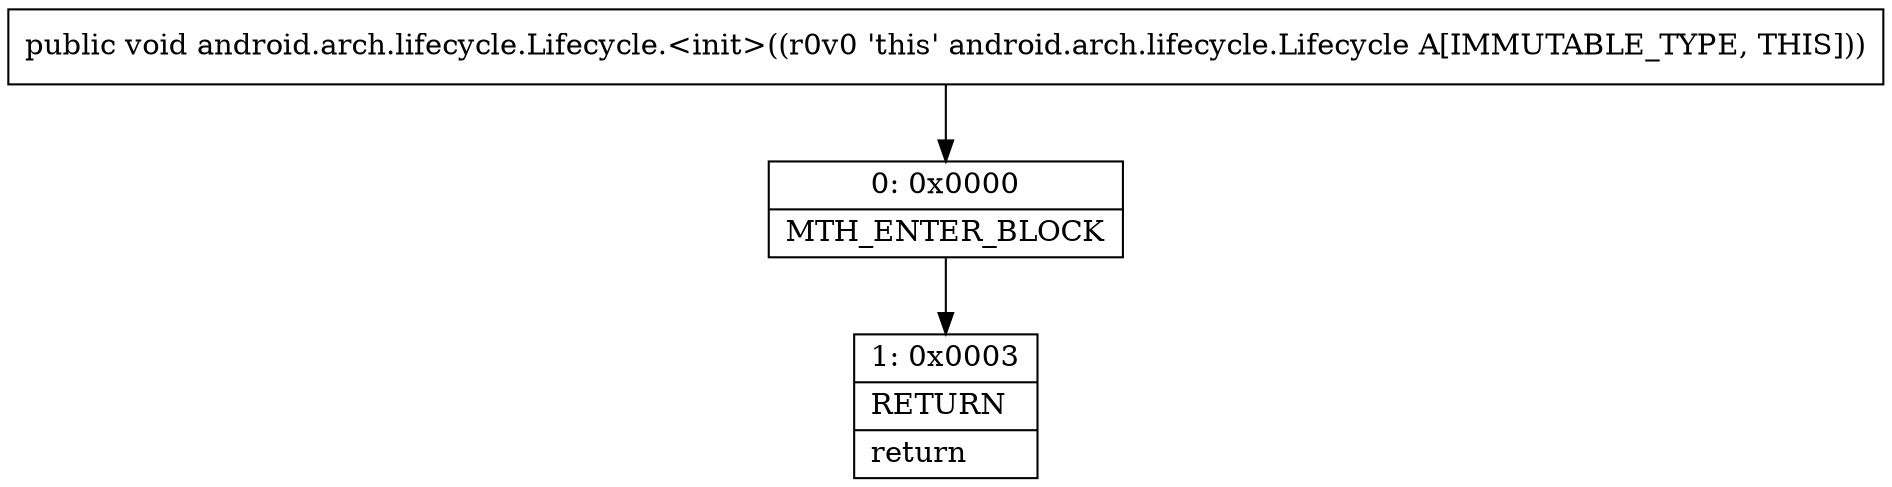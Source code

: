 digraph "CFG forandroid.arch.lifecycle.Lifecycle.\<init\>()V" {
Node_0 [shape=record,label="{0\:\ 0x0000|MTH_ENTER_BLOCK\l}"];
Node_1 [shape=record,label="{1\:\ 0x0003|RETURN\l|return\l}"];
MethodNode[shape=record,label="{public void android.arch.lifecycle.Lifecycle.\<init\>((r0v0 'this' android.arch.lifecycle.Lifecycle A[IMMUTABLE_TYPE, THIS])) }"];
MethodNode -> Node_0;
Node_0 -> Node_1;
}

